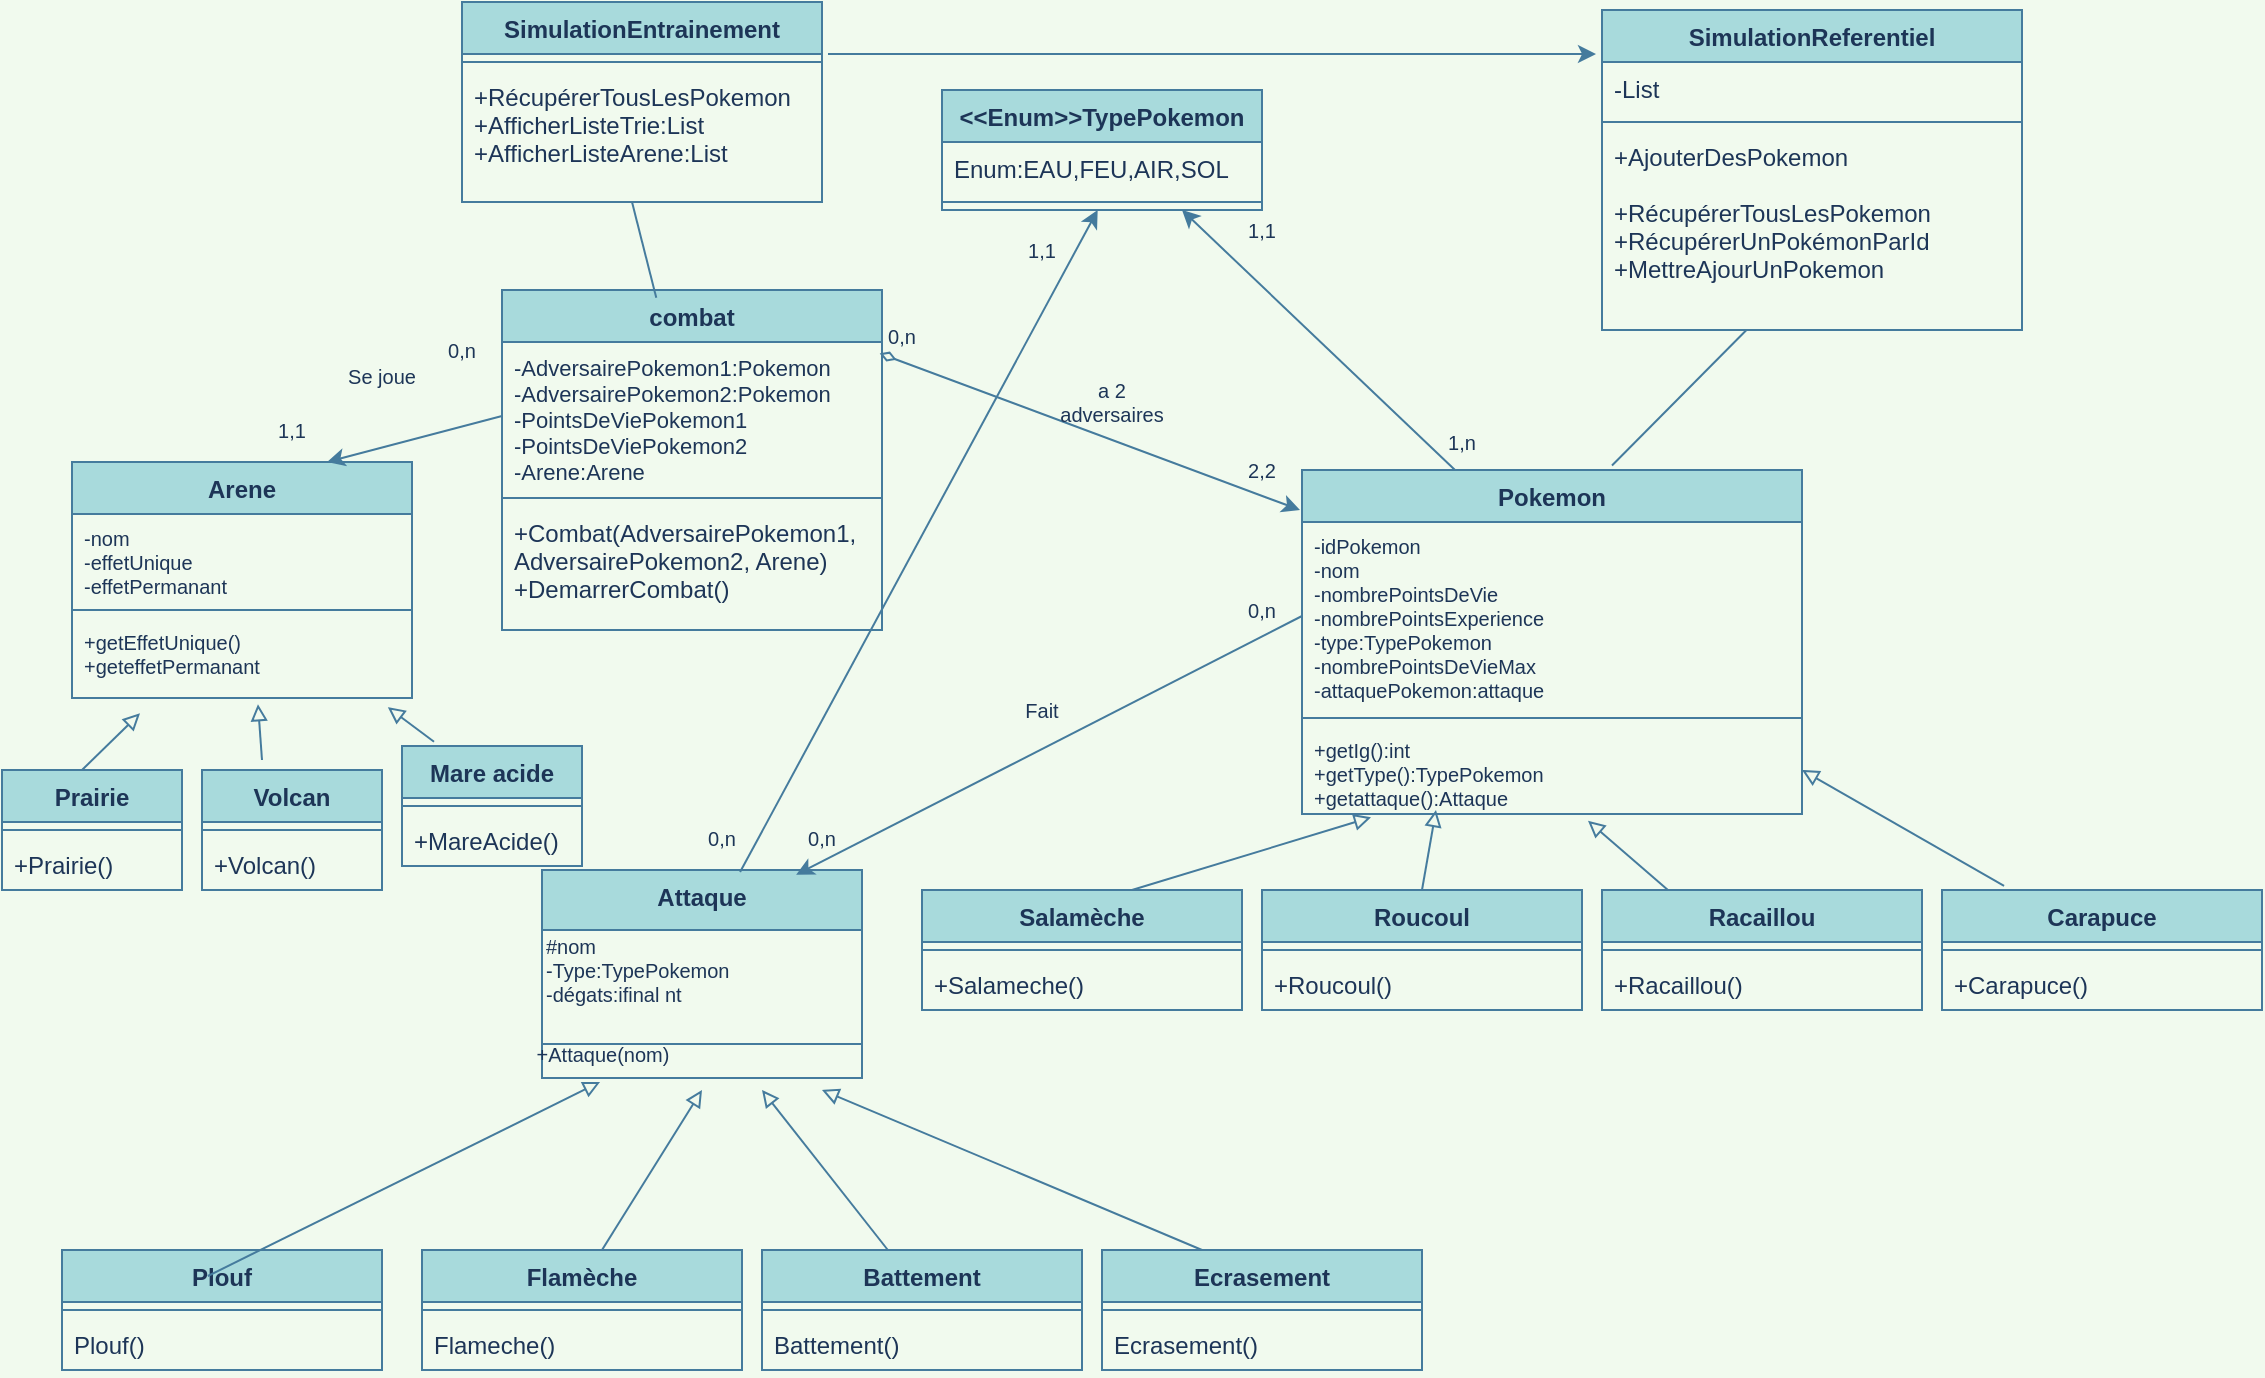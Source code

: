 <mxfile version="13.9.9" type="device"><diagram id="hLvdiAGZhTSZJwJVcHdC" name="Page-1"><mxGraphModel dx="1476" dy="627" grid="1" gridSize="10" guides="1" tooltips="1" connect="1" arrows="1" fold="1" page="1" pageScale="1" pageWidth="1169" pageHeight="827" background="#F1FAEE" math="0" shadow="0"><root><mxCell id="0"/><mxCell id="1" parent="0"/><mxCell id="R2pFN0-Jzpm4QpoAIb5i-1" value="Pokemon" style="swimlane;fontStyle=1;align=center;verticalAlign=top;childLayout=stackLayout;horizontal=1;startSize=26;horizontalStack=0;resizeParent=1;resizeParentMax=0;resizeLast=0;collapsible=1;marginBottom=0;fillColor=#A8DADC;strokeColor=#457B9D;fontColor=#1D3557;" vertex="1" parent="1"><mxGeometry x="670" y="240" width="250" height="172" as="geometry"/></mxCell><mxCell id="R2pFN0-Jzpm4QpoAIb5i-2" value="-idPokemon&#10;-nom&#10;-nombrePointsDeVie&#10;-nombrePointsExperience&#10;-type:TypePokemon&#10;-nombrePointsDeVieMax&#10;-attaquePokemon:attaque" style="text;strokeColor=none;fillColor=none;align=left;verticalAlign=top;spacingLeft=4;spacingRight=4;overflow=hidden;rotatable=0;points=[[0,0.5],[1,0.5]];portConstraint=eastwest;fontColor=#1D3557;fontSize=10;" vertex="1" parent="R2pFN0-Jzpm4QpoAIb5i-1"><mxGeometry y="26" width="250" height="94" as="geometry"/></mxCell><mxCell id="R2pFN0-Jzpm4QpoAIb5i-3" value="" style="line;strokeWidth=1;fillColor=none;align=left;verticalAlign=middle;spacingTop=-1;spacingLeft=3;spacingRight=3;rotatable=0;labelPosition=right;points=[];portConstraint=eastwest;labelBackgroundColor=#F1FAEE;strokeColor=#457B9D;fontColor=#1D3557;" vertex="1" parent="R2pFN0-Jzpm4QpoAIb5i-1"><mxGeometry y="120" width="250" height="8" as="geometry"/></mxCell><mxCell id="R2pFN0-Jzpm4QpoAIb5i-4" value="+getIg():int&#10;+getType():TypePokemon&#10;+getattaque():Attaque" style="text;strokeColor=none;fillColor=none;align=left;verticalAlign=top;spacingLeft=4;spacingRight=4;overflow=hidden;rotatable=0;points=[[0,0.5],[1,0.5]];portConstraint=eastwest;fontColor=#1D3557;fontSize=10;" vertex="1" parent="R2pFN0-Jzpm4QpoAIb5i-1"><mxGeometry y="128" width="250" height="44" as="geometry"/></mxCell><mxCell id="R2pFN0-Jzpm4QpoAIb5i-5" value="Salamèche" style="swimlane;fontStyle=1;align=center;verticalAlign=top;childLayout=stackLayout;horizontal=1;startSize=26;horizontalStack=0;resizeParent=1;resizeParentMax=0;resizeLast=0;collapsible=1;marginBottom=0;fillColor=#A8DADC;strokeColor=#457B9D;fontColor=#1D3557;" vertex="1" parent="1"><mxGeometry x="480" y="450" width="160" height="60" as="geometry"/></mxCell><mxCell id="R2pFN0-Jzpm4QpoAIb5i-7" value="" style="line;strokeWidth=1;fillColor=none;align=left;verticalAlign=middle;spacingTop=-1;spacingLeft=3;spacingRight=3;rotatable=0;labelPosition=right;points=[];portConstraint=eastwest;labelBackgroundColor=#F1FAEE;strokeColor=#457B9D;fontColor=#1D3557;" vertex="1" parent="R2pFN0-Jzpm4QpoAIb5i-5"><mxGeometry y="26" width="160" height="8" as="geometry"/></mxCell><mxCell id="R2pFN0-Jzpm4QpoAIb5i-8" value="+Salameche()" style="text;strokeColor=none;fillColor=none;align=left;verticalAlign=top;spacingLeft=4;spacingRight=4;overflow=hidden;rotatable=0;points=[[0,0.5],[1,0.5]];portConstraint=eastwest;fontColor=#1D3557;" vertex="1" parent="R2pFN0-Jzpm4QpoAIb5i-5"><mxGeometry y="34" width="160" height="26" as="geometry"/></mxCell><mxCell id="R2pFN0-Jzpm4QpoAIb5i-9" value="Roucoul" style="swimlane;fontStyle=1;align=center;verticalAlign=top;childLayout=stackLayout;horizontal=1;startSize=26;horizontalStack=0;resizeParent=1;resizeParentMax=0;resizeLast=0;collapsible=1;marginBottom=0;fillColor=#A8DADC;strokeColor=#457B9D;fontColor=#1D3557;" vertex="1" parent="1"><mxGeometry x="650" y="450" width="160" height="60" as="geometry"/></mxCell><mxCell id="R2pFN0-Jzpm4QpoAIb5i-11" value="" style="line;strokeWidth=1;fillColor=none;align=left;verticalAlign=middle;spacingTop=-1;spacingLeft=3;spacingRight=3;rotatable=0;labelPosition=right;points=[];portConstraint=eastwest;labelBackgroundColor=#F1FAEE;strokeColor=#457B9D;fontColor=#1D3557;" vertex="1" parent="R2pFN0-Jzpm4QpoAIb5i-9"><mxGeometry y="26" width="160" height="8" as="geometry"/></mxCell><mxCell id="R2pFN0-Jzpm4QpoAIb5i-12" value="+Roucoul()" style="text;strokeColor=none;fillColor=none;align=left;verticalAlign=top;spacingLeft=4;spacingRight=4;overflow=hidden;rotatable=0;points=[[0,0.5],[1,0.5]];portConstraint=eastwest;fontColor=#1D3557;" vertex="1" parent="R2pFN0-Jzpm4QpoAIb5i-9"><mxGeometry y="34" width="160" height="26" as="geometry"/></mxCell><mxCell id="R2pFN0-Jzpm4QpoAIb5i-13" value="Racaillou" style="swimlane;fontStyle=1;align=center;verticalAlign=top;childLayout=stackLayout;horizontal=1;startSize=26;horizontalStack=0;resizeParent=1;resizeParentMax=0;resizeLast=0;collapsible=1;marginBottom=0;fillColor=#A8DADC;strokeColor=#457B9D;fontColor=#1D3557;" vertex="1" parent="1"><mxGeometry x="820" y="450" width="160" height="60" as="geometry"/></mxCell><mxCell id="R2pFN0-Jzpm4QpoAIb5i-15" value="" style="line;strokeWidth=1;fillColor=none;align=left;verticalAlign=middle;spacingTop=-1;spacingLeft=3;spacingRight=3;rotatable=0;labelPosition=right;points=[];portConstraint=eastwest;labelBackgroundColor=#F1FAEE;strokeColor=#457B9D;fontColor=#1D3557;" vertex="1" parent="R2pFN0-Jzpm4QpoAIb5i-13"><mxGeometry y="26" width="160" height="8" as="geometry"/></mxCell><mxCell id="R2pFN0-Jzpm4QpoAIb5i-16" value="+Racaillou()" style="text;strokeColor=none;fillColor=none;align=left;verticalAlign=top;spacingLeft=4;spacingRight=4;overflow=hidden;rotatable=0;points=[[0,0.5],[1,0.5]];portConstraint=eastwest;fontColor=#1D3557;" vertex="1" parent="R2pFN0-Jzpm4QpoAIb5i-13"><mxGeometry y="34" width="160" height="26" as="geometry"/></mxCell><mxCell id="R2pFN0-Jzpm4QpoAIb5i-21" value="Carapuce" style="swimlane;fontStyle=1;align=center;verticalAlign=top;childLayout=stackLayout;horizontal=1;startSize=26;horizontalStack=0;resizeParent=1;resizeParentMax=0;resizeLast=0;collapsible=1;marginBottom=0;fillColor=#A8DADC;strokeColor=#457B9D;fontColor=#1D3557;" vertex="1" parent="1"><mxGeometry x="990" y="450" width="160" height="60" as="geometry"/></mxCell><mxCell id="R2pFN0-Jzpm4QpoAIb5i-23" value="" style="line;strokeWidth=1;fillColor=none;align=left;verticalAlign=middle;spacingTop=-1;spacingLeft=3;spacingRight=3;rotatable=0;labelPosition=right;points=[];portConstraint=eastwest;labelBackgroundColor=#F1FAEE;strokeColor=#457B9D;fontColor=#1D3557;" vertex="1" parent="R2pFN0-Jzpm4QpoAIb5i-21"><mxGeometry y="26" width="160" height="8" as="geometry"/></mxCell><mxCell id="R2pFN0-Jzpm4QpoAIb5i-24" value="+Carapuce()" style="text;strokeColor=none;fillColor=none;align=left;verticalAlign=top;spacingLeft=4;spacingRight=4;overflow=hidden;rotatable=0;points=[[0,0.5],[1,0.5]];portConstraint=eastwest;fontColor=#1D3557;" vertex="1" parent="R2pFN0-Jzpm4QpoAIb5i-21"><mxGeometry y="34" width="160" height="26" as="geometry"/></mxCell><mxCell id="R2pFN0-Jzpm4QpoAIb5i-25" value="" style="endArrow=block;html=1;endFill=0;entryX=0.138;entryY=1.038;entryDx=0;entryDy=0;entryPerimeter=0;labelBackgroundColor=#F1FAEE;strokeColor=#457B9D;fontColor=#1D3557;" edge="1" parent="1" target="R2pFN0-Jzpm4QpoAIb5i-4"><mxGeometry width="50" height="50" relative="1" as="geometry"><mxPoint x="585" y="450" as="sourcePoint"/><mxPoint x="635" y="400" as="targetPoint"/></mxGeometry></mxCell><mxCell id="R2pFN0-Jzpm4QpoAIb5i-26" value="" style="endArrow=block;html=1;endFill=0;exitX=0.5;exitY=0;exitDx=0;exitDy=0;labelBackgroundColor=#F1FAEE;strokeColor=#457B9D;fontColor=#1D3557;" edge="1" parent="1" source="R2pFN0-Jzpm4QpoAIb5i-9"><mxGeometry width="50" height="50" relative="1" as="geometry"><mxPoint x="730" y="440" as="sourcePoint"/><mxPoint x="737" y="410" as="targetPoint"/></mxGeometry></mxCell><mxCell id="R2pFN0-Jzpm4QpoAIb5i-27" value="" style="endArrow=block;html=1;endFill=0;entryX=0.572;entryY=1.077;entryDx=0;entryDy=0;entryPerimeter=0;exitX=0.206;exitY=0;exitDx=0;exitDy=0;exitPerimeter=0;labelBackgroundColor=#F1FAEE;strokeColor=#457B9D;fontColor=#1D3557;" edge="1" parent="1" source="R2pFN0-Jzpm4QpoAIb5i-13" target="R2pFN0-Jzpm4QpoAIb5i-4"><mxGeometry width="50" height="50" relative="1" as="geometry"><mxPoint x="790" y="438" as="sourcePoint"/><mxPoint x="797.08" y="369.998" as="targetPoint"/></mxGeometry></mxCell><mxCell id="R2pFN0-Jzpm4QpoAIb5i-28" value="" style="endArrow=block;html=1;endFill=0;entryX=1;entryY=0.5;entryDx=0;entryDy=0;exitX=0.194;exitY=-0.035;exitDx=0;exitDy=0;exitPerimeter=0;labelBackgroundColor=#F1FAEE;strokeColor=#457B9D;fontColor=#1D3557;" edge="1" parent="1" source="R2pFN0-Jzpm4QpoAIb5i-21" target="R2pFN0-Jzpm4QpoAIb5i-4"><mxGeometry width="50" height="50" relative="1" as="geometry"><mxPoint x="820" y="434" as="sourcePoint"/><mxPoint x="827.08" y="365.998" as="targetPoint"/></mxGeometry></mxCell><mxCell id="R2pFN0-Jzpm4QpoAIb5i-30" value="SimulationReferentiel" style="swimlane;fontStyle=1;align=center;verticalAlign=top;childLayout=stackLayout;horizontal=1;startSize=26;horizontalStack=0;resizeParent=1;resizeParentMax=0;resizeLast=0;collapsible=1;marginBottom=0;fillColor=#A8DADC;strokeColor=#457B9D;fontColor=#1D3557;" vertex="1" parent="1"><mxGeometry x="820" y="10" width="210" height="160" as="geometry"/></mxCell><mxCell id="R2pFN0-Jzpm4QpoAIb5i-31" value="-List" style="text;strokeColor=none;fillColor=none;align=left;verticalAlign=top;spacingLeft=4;spacingRight=4;overflow=hidden;rotatable=0;points=[[0,0.5],[1,0.5]];portConstraint=eastwest;fontColor=#1D3557;" vertex="1" parent="R2pFN0-Jzpm4QpoAIb5i-30"><mxGeometry y="26" width="210" height="26" as="geometry"/></mxCell><mxCell id="R2pFN0-Jzpm4QpoAIb5i-32" value="" style="line;strokeWidth=1;fillColor=none;align=left;verticalAlign=middle;spacingTop=-1;spacingLeft=3;spacingRight=3;rotatable=0;labelPosition=right;points=[];portConstraint=eastwest;labelBackgroundColor=#F1FAEE;strokeColor=#457B9D;fontColor=#1D3557;" vertex="1" parent="R2pFN0-Jzpm4QpoAIb5i-30"><mxGeometry y="52" width="210" height="8" as="geometry"/></mxCell><mxCell id="R2pFN0-Jzpm4QpoAIb5i-33" value="+AjouterDesPokemon&#10;&#10;+RécupérerTousLesPokemon&#10;+RécupérerUnPokémonParId&#10;+MettreAjourUnPokemon" style="text;strokeColor=none;fillColor=none;align=left;verticalAlign=top;spacingLeft=4;spacingRight=4;overflow=hidden;rotatable=0;points=[[0,0.5],[1,0.5]];portConstraint=eastwest;fontColor=#1D3557;" vertex="1" parent="R2pFN0-Jzpm4QpoAIb5i-30"><mxGeometry y="60" width="210" height="100" as="geometry"/></mxCell><mxCell id="R2pFN0-Jzpm4QpoAIb5i-34" value="" style="endArrow=none;html=1;entryX=0.344;entryY=1;entryDx=0;entryDy=0;entryPerimeter=0;labelBackgroundColor=#F1FAEE;strokeColor=#457B9D;fontColor=#1D3557;exitX=0.62;exitY=-0.013;exitDx=0;exitDy=0;exitPerimeter=0;" edge="1" parent="1" source="R2pFN0-Jzpm4QpoAIb5i-1" target="R2pFN0-Jzpm4QpoAIb5i-33"><mxGeometry width="50" height="50" relative="1" as="geometry"><mxPoint x="780" y="280" as="sourcePoint"/><mxPoint x="830" y="230" as="targetPoint"/></mxGeometry></mxCell><mxCell id="R2pFN0-Jzpm4QpoAIb5i-35" value="&lt;&lt;Enum&gt;&gt;TypePokemon" style="swimlane;fontStyle=1;align=center;verticalAlign=top;childLayout=stackLayout;horizontal=1;startSize=26;horizontalStack=0;resizeParent=1;resizeParentMax=0;resizeLast=0;collapsible=1;marginBottom=0;fillColor=#A8DADC;strokeColor=#457B9D;fontColor=#1D3557;" vertex="1" parent="1"><mxGeometry x="490" y="50" width="160" height="60" as="geometry"/></mxCell><mxCell id="R2pFN0-Jzpm4QpoAIb5i-36" value="Enum:EAU,FEU,AIR,SOL" style="text;strokeColor=none;fillColor=none;align=left;verticalAlign=top;spacingLeft=4;spacingRight=4;overflow=hidden;rotatable=0;points=[[0,0.5],[1,0.5]];portConstraint=eastwest;fontColor=#1D3557;" vertex="1" parent="R2pFN0-Jzpm4QpoAIb5i-35"><mxGeometry y="26" width="160" height="26" as="geometry"/></mxCell><mxCell id="R2pFN0-Jzpm4QpoAIb5i-37" value="" style="line;strokeWidth=1;fillColor=none;align=left;verticalAlign=middle;spacingTop=-1;spacingLeft=3;spacingRight=3;rotatable=0;labelPosition=right;points=[];portConstraint=eastwest;labelBackgroundColor=#F1FAEE;strokeColor=#457B9D;fontColor=#1D3557;" vertex="1" parent="R2pFN0-Jzpm4QpoAIb5i-35"><mxGeometry y="52" width="160" height="8" as="geometry"/></mxCell><mxCell id="R2pFN0-Jzpm4QpoAIb5i-39" value="" style="endArrow=classic;html=1;exitX=0.306;exitY=0;exitDx=0;exitDy=0;exitPerimeter=0;entryX=0.75;entryY=1;entryDx=0;entryDy=0;entryPerimeter=0;labelBackgroundColor=#F1FAEE;strokeColor=#457B9D;fontColor=#1D3557;" edge="1" parent="1" source="R2pFN0-Jzpm4QpoAIb5i-1" target="R2pFN0-Jzpm4QpoAIb5i-37"><mxGeometry width="50" height="50" relative="1" as="geometry"><mxPoint x="560" y="190" as="sourcePoint"/><mxPoint x="610" y="140" as="targetPoint"/></mxGeometry></mxCell><mxCell id="R2pFN0-Jzpm4QpoAIb5i-40" value="Attaque" style="swimlane;fontStyle=1;align=center;verticalAlign=top;childLayout=stackLayout;horizontal=1;startSize=30;horizontalStack=0;resizeParent=1;resizeParentMax=0;resizeLast=0;collapsible=1;marginBottom=0;fillColor=#A8DADC;strokeColor=#457B9D;fontColor=#1D3557;" vertex="1" parent="1"><mxGeometry x="290" y="440" width="160" height="104" as="geometry"/></mxCell><mxCell id="R2pFN0-Jzpm4QpoAIb5i-98" value="#nom&lt;br&gt;-Type:TypePokemon&lt;br&gt;-dégats:ifinal nt&amp;nbsp;" style="text;html=1;align=left;verticalAlign=middle;resizable=0;points=[];autosize=1;fontSize=10;fontColor=#1D3557;" vertex="1" parent="R2pFN0-Jzpm4QpoAIb5i-40"><mxGeometry y="30" width="160" height="40" as="geometry"/></mxCell><mxCell id="R2pFN0-Jzpm4QpoAIb5i-42" value="" style="line;strokeWidth=1;fillColor=none;align=left;verticalAlign=middle;spacingTop=-1;spacingLeft=3;spacingRight=3;rotatable=0;labelPosition=right;points=[];portConstraint=eastwest;labelBackgroundColor=#F1FAEE;strokeColor=#457B9D;fontColor=#1D3557;" vertex="1" parent="R2pFN0-Jzpm4QpoAIb5i-40"><mxGeometry y="70" width="160" height="34" as="geometry"/></mxCell><mxCell id="R2pFN0-Jzpm4QpoAIb5i-44" value="Ecrasement" style="swimlane;fontStyle=1;align=center;verticalAlign=top;childLayout=stackLayout;horizontal=1;startSize=26;horizontalStack=0;resizeParent=1;resizeParentMax=0;resizeLast=0;collapsible=1;marginBottom=0;fillColor=#A8DADC;strokeColor=#457B9D;fontColor=#1D3557;" vertex="1" parent="1"><mxGeometry x="570" y="630" width="160" height="60" as="geometry"/></mxCell><mxCell id="R2pFN0-Jzpm4QpoAIb5i-46" value="" style="line;strokeWidth=1;fillColor=none;align=left;verticalAlign=middle;spacingTop=-1;spacingLeft=3;spacingRight=3;rotatable=0;labelPosition=right;points=[];portConstraint=eastwest;labelBackgroundColor=#F1FAEE;strokeColor=#457B9D;fontColor=#1D3557;" vertex="1" parent="R2pFN0-Jzpm4QpoAIb5i-44"><mxGeometry y="26" width="160" height="8" as="geometry"/></mxCell><mxCell id="R2pFN0-Jzpm4QpoAIb5i-47" value="Ecrasement()" style="text;strokeColor=none;fillColor=none;align=left;verticalAlign=top;spacingLeft=4;spacingRight=4;overflow=hidden;rotatable=0;points=[[0,0.5],[1,0.5]];portConstraint=eastwest;fontColor=#1D3557;" vertex="1" parent="R2pFN0-Jzpm4QpoAIb5i-44"><mxGeometry y="34" width="160" height="26" as="geometry"/></mxCell><mxCell id="R2pFN0-Jzpm4QpoAIb5i-48" value="Battement" style="swimlane;fontStyle=1;align=center;verticalAlign=top;childLayout=stackLayout;horizontal=1;startSize=26;horizontalStack=0;resizeParent=1;resizeParentMax=0;resizeLast=0;collapsible=1;marginBottom=0;fillColor=#A8DADC;strokeColor=#457B9D;fontColor=#1D3557;" vertex="1" parent="1"><mxGeometry x="400" y="630" width="160" height="60" as="geometry"/></mxCell><mxCell id="R2pFN0-Jzpm4QpoAIb5i-50" value="" style="line;strokeWidth=1;fillColor=none;align=left;verticalAlign=middle;spacingTop=-1;spacingLeft=3;spacingRight=3;rotatable=0;labelPosition=right;points=[];portConstraint=eastwest;labelBackgroundColor=#F1FAEE;strokeColor=#457B9D;fontColor=#1D3557;" vertex="1" parent="R2pFN0-Jzpm4QpoAIb5i-48"><mxGeometry y="26" width="160" height="8" as="geometry"/></mxCell><mxCell id="R2pFN0-Jzpm4QpoAIb5i-51" value="Battement()" style="text;strokeColor=none;fillColor=none;align=left;verticalAlign=top;spacingLeft=4;spacingRight=4;overflow=hidden;rotatable=0;points=[[0,0.5],[1,0.5]];portConstraint=eastwest;fontColor=#1D3557;" vertex="1" parent="R2pFN0-Jzpm4QpoAIb5i-48"><mxGeometry y="34" width="160" height="26" as="geometry"/></mxCell><mxCell id="R2pFN0-Jzpm4QpoAIb5i-52" value="Flamèche" style="swimlane;fontStyle=1;align=center;verticalAlign=top;childLayout=stackLayout;horizontal=1;startSize=26;horizontalStack=0;resizeParent=1;resizeParentMax=0;resizeLast=0;collapsible=1;marginBottom=0;fillColor=#A8DADC;strokeColor=#457B9D;fontColor=#1D3557;" vertex="1" parent="1"><mxGeometry x="230" y="630" width="160" height="60" as="geometry"/></mxCell><mxCell id="R2pFN0-Jzpm4QpoAIb5i-54" value="" style="line;strokeWidth=1;fillColor=none;align=left;verticalAlign=middle;spacingTop=-1;spacingLeft=3;spacingRight=3;rotatable=0;labelPosition=right;points=[];portConstraint=eastwest;labelBackgroundColor=#F1FAEE;strokeColor=#457B9D;fontColor=#1D3557;" vertex="1" parent="R2pFN0-Jzpm4QpoAIb5i-52"><mxGeometry y="26" width="160" height="8" as="geometry"/></mxCell><mxCell id="R2pFN0-Jzpm4QpoAIb5i-55" value="Flameche()" style="text;strokeColor=none;fillColor=none;align=left;verticalAlign=top;spacingLeft=4;spacingRight=4;overflow=hidden;rotatable=0;points=[[0,0.5],[1,0.5]];portConstraint=eastwest;fontColor=#1D3557;" vertex="1" parent="R2pFN0-Jzpm4QpoAIb5i-52"><mxGeometry y="34" width="160" height="26" as="geometry"/></mxCell><mxCell id="R2pFN0-Jzpm4QpoAIb5i-56" value="Plouf" style="swimlane;fontStyle=1;align=center;verticalAlign=top;childLayout=stackLayout;horizontal=1;startSize=26;horizontalStack=0;resizeParent=1;resizeParentMax=0;resizeLast=0;collapsible=1;marginBottom=0;fillColor=#A8DADC;strokeColor=#457B9D;fontColor=#1D3557;" vertex="1" parent="1"><mxGeometry x="50" y="630" width="160" height="60" as="geometry"/></mxCell><mxCell id="R2pFN0-Jzpm4QpoAIb5i-58" value="" style="line;strokeWidth=1;fillColor=none;align=left;verticalAlign=middle;spacingTop=-1;spacingLeft=3;spacingRight=3;rotatable=0;labelPosition=right;points=[];portConstraint=eastwest;labelBackgroundColor=#F1FAEE;strokeColor=#457B9D;fontColor=#1D3557;" vertex="1" parent="R2pFN0-Jzpm4QpoAIb5i-56"><mxGeometry y="26" width="160" height="8" as="geometry"/></mxCell><mxCell id="R2pFN0-Jzpm4QpoAIb5i-59" value="Plouf()" style="text;strokeColor=none;fillColor=none;align=left;verticalAlign=top;spacingLeft=4;spacingRight=4;overflow=hidden;rotatable=0;points=[[0,0.5],[1,0.5]];portConstraint=eastwest;fontColor=#1D3557;" vertex="1" parent="R2pFN0-Jzpm4QpoAIb5i-56"><mxGeometry y="34" width="160" height="26" as="geometry"/></mxCell><mxCell id="R2pFN0-Jzpm4QpoAIb5i-60" value="" style="endArrow=block;html=1;endFill=0;entryX=0.488;entryY=1.2;entryDx=0;entryDy=0;entryPerimeter=0;labelBackgroundColor=#F1FAEE;strokeColor=#457B9D;fontColor=#1D3557;" edge="1" parent="1" target="R2pFN0-Jzpm4QpoAIb5i-114"><mxGeometry width="50" height="50" relative="1" as="geometry"><mxPoint x="122.92" y="643.01" as="sourcePoint"/><mxPoint x="306.96" y="556.31" as="targetPoint"/></mxGeometry></mxCell><mxCell id="R2pFN0-Jzpm4QpoAIb5i-61" value="" style="endArrow=block;html=1;endFill=0;labelBackgroundColor=#F1FAEE;strokeColor=#457B9D;fontColor=#1D3557;" edge="1" parent="1"><mxGeometry width="50" height="50" relative="1" as="geometry"><mxPoint x="320" y="630" as="sourcePoint"/><mxPoint x="370" y="550" as="targetPoint"/></mxGeometry></mxCell><mxCell id="R2pFN0-Jzpm4QpoAIb5i-62" value="" style="endArrow=block;html=1;endFill=0;labelBackgroundColor=#F1FAEE;strokeColor=#457B9D;fontColor=#1D3557;" edge="1" parent="1"><mxGeometry width="50" height="50" relative="1" as="geometry"><mxPoint x="462.92" y="630" as="sourcePoint"/><mxPoint x="400" y="550" as="targetPoint"/></mxGeometry></mxCell><mxCell id="R2pFN0-Jzpm4QpoAIb5i-63" value="" style="endArrow=block;html=1;endFill=0;labelBackgroundColor=#F1FAEE;strokeColor=#457B9D;fontColor=#1D3557;" edge="1" parent="1"><mxGeometry width="50" height="50" relative="1" as="geometry"><mxPoint x="620" y="630" as="sourcePoint"/><mxPoint x="430" y="550" as="targetPoint"/></mxGeometry></mxCell><mxCell id="R2pFN0-Jzpm4QpoAIb5i-64" value="" style="endArrow=classic;html=1;labelBackgroundColor=#F1FAEE;strokeColor=#457B9D;fontColor=#1D3557;exitX=0.619;exitY=0.01;exitDx=0;exitDy=0;exitPerimeter=0;" edge="1" parent="1" source="R2pFN0-Jzpm4QpoAIb5i-40" target="R2pFN0-Jzpm4QpoAIb5i-37"><mxGeometry width="50" height="50" relative="1" as="geometry"><mxPoint x="390" y="450" as="sourcePoint"/><mxPoint x="440" y="400" as="targetPoint"/></mxGeometry></mxCell><mxCell id="R2pFN0-Jzpm4QpoAIb5i-65" value="" style="endArrow=classic;html=1;exitX=0;exitY=0.5;exitDx=0;exitDy=0;entryX=0.794;entryY=0.023;entryDx=0;entryDy=0;entryPerimeter=0;labelBackgroundColor=#F1FAEE;strokeColor=#457B9D;fontColor=#1D3557;" edge="1" parent="1" source="R2pFN0-Jzpm4QpoAIb5i-2" target="R2pFN0-Jzpm4QpoAIb5i-40"><mxGeometry width="50" height="50" relative="1" as="geometry"><mxPoint x="550" y="366" as="sourcePoint"/><mxPoint x="600" y="316" as="targetPoint"/></mxGeometry></mxCell><mxCell id="R2pFN0-Jzpm4QpoAIb5i-66" value="SimulationEntrainement" style="swimlane;fontStyle=1;align=center;verticalAlign=top;childLayout=stackLayout;horizontal=1;startSize=26;horizontalStack=0;resizeParent=1;resizeParentMax=0;resizeLast=0;collapsible=1;marginBottom=0;fillColor=#A8DADC;strokeColor=#457B9D;fontColor=#1D3557;" vertex="1" parent="1"><mxGeometry x="250" y="6" width="180" height="100" as="geometry"/></mxCell><mxCell id="R2pFN0-Jzpm4QpoAIb5i-68" value="" style="line;strokeWidth=1;fillColor=none;align=left;verticalAlign=middle;spacingTop=-1;spacingLeft=3;spacingRight=3;rotatable=0;labelPosition=right;points=[];portConstraint=eastwest;labelBackgroundColor=#F1FAEE;strokeColor=#457B9D;fontColor=#1D3557;" vertex="1" parent="R2pFN0-Jzpm4QpoAIb5i-66"><mxGeometry y="26" width="180" height="8" as="geometry"/></mxCell><mxCell id="R2pFN0-Jzpm4QpoAIb5i-69" value="+RécupérerTousLesPokemon&#10;+AfficherListeTrie:List&#10;+AfficherListeArene:List" style="text;strokeColor=none;fillColor=none;align=left;verticalAlign=top;spacingLeft=4;spacingRight=4;overflow=hidden;rotatable=0;points=[[0,0.5],[1,0.5]];portConstraint=eastwest;fontColor=#1D3557;" vertex="1" parent="R2pFN0-Jzpm4QpoAIb5i-66"><mxGeometry y="34" width="180" height="66" as="geometry"/></mxCell><mxCell id="R2pFN0-Jzpm4QpoAIb5i-70" value="" style="endArrow=classic;html=1;labelBackgroundColor=#F1FAEE;strokeColor=#457B9D;fontColor=#1D3557;" edge="1" parent="1"><mxGeometry width="50" height="50" relative="1" as="geometry"><mxPoint x="433" y="32" as="sourcePoint"/><mxPoint x="817" y="32" as="targetPoint"/></mxGeometry></mxCell><mxCell id="R2pFN0-Jzpm4QpoAIb5i-72" value="combat" style="swimlane;fontStyle=1;align=center;verticalAlign=top;childLayout=stackLayout;horizontal=1;startSize=26;horizontalStack=0;resizeParent=1;resizeParentMax=0;resizeLast=0;collapsible=1;marginBottom=0;fillColor=#A8DADC;strokeColor=#457B9D;fontColor=#1D3557;" vertex="1" parent="1"><mxGeometry x="270" y="150" width="190" height="170" as="geometry"/></mxCell><mxCell id="R2pFN0-Jzpm4QpoAIb5i-73" value="-AdversairePokemon1:Pokemon&#10;-AdversairePokemon2:Pokemon&#10;-PointsDeViePokemon1&#10;-PointsDeViePokemon2&#10;-Arene:Arene" style="text;strokeColor=none;fillColor=none;align=left;verticalAlign=top;spacingLeft=4;spacingRight=4;overflow=hidden;rotatable=0;points=[[0,0.5],[1,0.5]];portConstraint=eastwest;fontColor=#1D3557;fontSize=11;" vertex="1" parent="R2pFN0-Jzpm4QpoAIb5i-72"><mxGeometry y="26" width="190" height="74" as="geometry"/></mxCell><mxCell id="R2pFN0-Jzpm4QpoAIb5i-74" value="" style="line;strokeWidth=1;fillColor=none;align=left;verticalAlign=middle;spacingTop=-1;spacingLeft=3;spacingRight=3;rotatable=0;labelPosition=right;points=[];portConstraint=eastwest;labelBackgroundColor=#F1FAEE;strokeColor=#457B9D;fontColor=#1D3557;" vertex="1" parent="R2pFN0-Jzpm4QpoAIb5i-72"><mxGeometry y="100" width="190" height="8" as="geometry"/></mxCell><mxCell id="R2pFN0-Jzpm4QpoAIb5i-75" value="+Combat(AdversairePokemon1,&#10;AdversairePokemon2, Arene)&#10;+DemarrerCombat()" style="text;strokeColor=none;fillColor=none;align=left;verticalAlign=top;spacingLeft=4;spacingRight=4;overflow=hidden;rotatable=0;points=[[0,0.5],[1,0.5]];portConstraint=eastwest;fontColor=#1D3557;" vertex="1" parent="R2pFN0-Jzpm4QpoAIb5i-72"><mxGeometry y="108" width="190" height="62" as="geometry"/></mxCell><mxCell id="R2pFN0-Jzpm4QpoAIb5i-76" value="" style="endArrow=classic;html=1;exitX=0.994;exitY=0.077;exitDx=0;exitDy=0;fillColor=#A8DADC;strokeColor=#457B9D;labelBackgroundColor=#F1FAEE;fontColor=#1D3557;exitPerimeter=0;endFill=1;startArrow=diamondThin;startFill=0;" edge="1" parent="1" source="R2pFN0-Jzpm4QpoAIb5i-73"><mxGeometry width="50" height="50" relative="1" as="geometry"><mxPoint x="380" y="250" as="sourcePoint"/><mxPoint x="669" y="260" as="targetPoint"/></mxGeometry></mxCell><mxCell id="R2pFN0-Jzpm4QpoAIb5i-77" value="Arene" style="swimlane;fontStyle=1;align=center;verticalAlign=top;childLayout=stackLayout;horizontal=1;startSize=26;horizontalStack=0;resizeParent=1;resizeParentMax=0;resizeLast=0;collapsible=1;marginBottom=0;fillColor=#A8DADC;strokeColor=#457B9D;fontColor=#1D3557;" vertex="1" parent="1"><mxGeometry x="55" y="236" width="170" height="118" as="geometry"/></mxCell><mxCell id="R2pFN0-Jzpm4QpoAIb5i-78" value="-nom&#10;-effetUnique&#10;-effetPermanant" style="text;strokeColor=none;fillColor=none;align=left;verticalAlign=top;spacingLeft=4;spacingRight=4;overflow=hidden;rotatable=0;points=[[0,0.5],[1,0.5]];portConstraint=eastwest;fontColor=#1D3557;fontSize=10;" vertex="1" parent="R2pFN0-Jzpm4QpoAIb5i-77"><mxGeometry y="26" width="170" height="44" as="geometry"/></mxCell><mxCell id="R2pFN0-Jzpm4QpoAIb5i-79" value="" style="line;strokeWidth=1;fillColor=none;align=left;verticalAlign=middle;spacingTop=-1;spacingLeft=3;spacingRight=3;rotatable=0;labelPosition=right;points=[];portConstraint=eastwest;labelBackgroundColor=#F1FAEE;strokeColor=#457B9D;fontColor=#1D3557;" vertex="1" parent="R2pFN0-Jzpm4QpoAIb5i-77"><mxGeometry y="70" width="170" height="8" as="geometry"/></mxCell><mxCell id="R2pFN0-Jzpm4QpoAIb5i-94" value="" style="endArrow=block;html=1;endFill=0;entryX=0.2;entryY=1.192;entryDx=0;entryDy=0;entryPerimeter=0;labelBackgroundColor=#F1FAEE;strokeColor=#457B9D;fontColor=#1D3557;" edge="1" parent="R2pFN0-Jzpm4QpoAIb5i-77" target="R2pFN0-Jzpm4QpoAIb5i-80"><mxGeometry width="50" height="50" relative="1" as="geometry"><mxPoint x="5" y="154" as="sourcePoint"/><mxPoint x="50.113" y="34" as="targetPoint"/></mxGeometry></mxCell><mxCell id="R2pFN0-Jzpm4QpoAIb5i-80" value="+getEffetUnique()&#10;+geteffetPermanant" style="text;strokeColor=none;fillColor=none;align=left;verticalAlign=top;spacingLeft=4;spacingRight=4;overflow=hidden;rotatable=0;points=[[0,0.5],[1,0.5]];portConstraint=eastwest;fontColor=#1D3557;fontSize=10;" vertex="1" parent="R2pFN0-Jzpm4QpoAIb5i-77"><mxGeometry y="78" width="170" height="40" as="geometry"/></mxCell><mxCell id="R2pFN0-Jzpm4QpoAIb5i-82" value="Prairie" style="swimlane;fontStyle=1;align=center;verticalAlign=top;childLayout=stackLayout;horizontal=1;startSize=26;horizontalStack=0;resizeParent=1;resizeParentMax=0;resizeLast=0;collapsible=1;marginBottom=0;fillColor=#A8DADC;strokeColor=#457B9D;fontColor=#1D3557;" vertex="1" parent="1"><mxGeometry x="20" y="390" width="90" height="60" as="geometry"/></mxCell><mxCell id="R2pFN0-Jzpm4QpoAIb5i-84" value="" style="line;strokeWidth=1;fillColor=none;align=left;verticalAlign=middle;spacingTop=-1;spacingLeft=3;spacingRight=3;rotatable=0;labelPosition=right;points=[];portConstraint=eastwest;labelBackgroundColor=#F1FAEE;strokeColor=#457B9D;fontColor=#1D3557;" vertex="1" parent="R2pFN0-Jzpm4QpoAIb5i-82"><mxGeometry y="26" width="90" height="8" as="geometry"/></mxCell><mxCell id="R2pFN0-Jzpm4QpoAIb5i-85" value="+Prairie()" style="text;strokeColor=none;fillColor=none;align=left;verticalAlign=top;spacingLeft=4;spacingRight=4;overflow=hidden;rotatable=0;points=[[0,0.5],[1,0.5]];portConstraint=eastwest;fontColor=#1D3557;" vertex="1" parent="R2pFN0-Jzpm4QpoAIb5i-82"><mxGeometry y="34" width="90" height="26" as="geometry"/></mxCell><mxCell id="R2pFN0-Jzpm4QpoAIb5i-86" value="Volcan" style="swimlane;fontStyle=1;align=center;verticalAlign=top;childLayout=stackLayout;horizontal=1;startSize=26;horizontalStack=0;resizeParent=1;resizeParentMax=0;resizeLast=0;collapsible=1;marginBottom=0;fillColor=#A8DADC;strokeColor=#457B9D;fontColor=#1D3557;" vertex="1" parent="1"><mxGeometry x="120" y="390" width="90" height="60" as="geometry"/></mxCell><mxCell id="R2pFN0-Jzpm4QpoAIb5i-88" value="" style="line;strokeWidth=1;fillColor=none;align=left;verticalAlign=middle;spacingTop=-1;spacingLeft=3;spacingRight=3;rotatable=0;labelPosition=right;points=[];portConstraint=eastwest;labelBackgroundColor=#F1FAEE;strokeColor=#457B9D;fontColor=#1D3557;" vertex="1" parent="R2pFN0-Jzpm4QpoAIb5i-86"><mxGeometry y="26" width="90" height="8" as="geometry"/></mxCell><mxCell id="R2pFN0-Jzpm4QpoAIb5i-89" value="+Volcan()" style="text;strokeColor=none;fillColor=none;align=left;verticalAlign=top;spacingLeft=4;spacingRight=4;overflow=hidden;rotatable=0;points=[[0,0.5],[1,0.5]];portConstraint=eastwest;fontColor=#1D3557;" vertex="1" parent="R2pFN0-Jzpm4QpoAIb5i-86"><mxGeometry y="34" width="90" height="26" as="geometry"/></mxCell><mxCell id="R2pFN0-Jzpm4QpoAIb5i-90" value="Mare acide" style="swimlane;fontStyle=1;align=center;verticalAlign=top;childLayout=stackLayout;horizontal=1;startSize=26;horizontalStack=0;resizeParent=1;resizeParentMax=0;resizeLast=0;collapsible=1;marginBottom=0;fillColor=#A8DADC;strokeColor=#457B9D;fontColor=#1D3557;" vertex="1" parent="1"><mxGeometry x="220" y="378" width="90" height="60" as="geometry"/></mxCell><mxCell id="R2pFN0-Jzpm4QpoAIb5i-92" value="" style="line;strokeWidth=1;fillColor=none;align=left;verticalAlign=middle;spacingTop=-1;spacingLeft=3;spacingRight=3;rotatable=0;labelPosition=right;points=[];portConstraint=eastwest;labelBackgroundColor=#F1FAEE;strokeColor=#457B9D;fontColor=#1D3557;" vertex="1" parent="R2pFN0-Jzpm4QpoAIb5i-90"><mxGeometry y="26" width="90" height="8" as="geometry"/></mxCell><mxCell id="R2pFN0-Jzpm4QpoAIb5i-93" value="+MareAcide()" style="text;strokeColor=none;fillColor=none;align=left;verticalAlign=top;spacingLeft=4;spacingRight=4;overflow=hidden;rotatable=0;points=[[0,0.5],[1,0.5]];portConstraint=eastwest;fontColor=#1D3557;" vertex="1" parent="R2pFN0-Jzpm4QpoAIb5i-90"><mxGeometry y="34" width="90" height="26" as="geometry"/></mxCell><mxCell id="R2pFN0-Jzpm4QpoAIb5i-95" value="" style="endArrow=block;html=1;endFill=0;entryX=0.547;entryY=1.077;entryDx=0;entryDy=0;entryPerimeter=0;labelBackgroundColor=#F1FAEE;strokeColor=#457B9D;fontColor=#1D3557;" edge="1" parent="1" target="R2pFN0-Jzpm4QpoAIb5i-80"><mxGeometry width="50" height="50" relative="1" as="geometry"><mxPoint x="150" y="385" as="sourcePoint"/><mxPoint x="143.5" y="322.002" as="targetPoint"/></mxGeometry></mxCell><mxCell id="R2pFN0-Jzpm4QpoAIb5i-96" value="" style="endArrow=block;html=1;endFill=0;entryX=0.929;entryY=1.115;entryDx=0;entryDy=0;entryPerimeter=0;exitX=0.178;exitY=-0.035;exitDx=0;exitDy=0;exitPerimeter=0;labelBackgroundColor=#F1FAEE;strokeColor=#457B9D;fontColor=#1D3557;" edge="1" parent="1" source="R2pFN0-Jzpm4QpoAIb5i-90" target="R2pFN0-Jzpm4QpoAIb5i-80"><mxGeometry width="50" height="50" relative="1" as="geometry"><mxPoint x="210" y="385" as="sourcePoint"/><mxPoint x="203.5" y="322.002" as="targetPoint"/></mxGeometry></mxCell><mxCell id="R2pFN0-Jzpm4QpoAIb5i-97" value="" style="endArrow=classic;html=1;exitX=0;exitY=0.5;exitDx=0;exitDy=0;entryX=0.75;entryY=0;entryDx=0;entryDy=0;labelBackgroundColor=#F1FAEE;strokeColor=#457B9D;fontColor=#1D3557;" edge="1" parent="1" source="R2pFN0-Jzpm4QpoAIb5i-73" target="R2pFN0-Jzpm4QpoAIb5i-77"><mxGeometry width="50" height="50" relative="1" as="geometry"><mxPoint x="105" y="190" as="sourcePoint"/><mxPoint x="155" y="140" as="targetPoint"/></mxGeometry></mxCell><mxCell id="R2pFN0-Jzpm4QpoAIb5i-99" value="" style="endArrow=none;html=1;strokeColor=#457B9D;fillColor=#A8DADC;fontSize=10;fontColor=#1D3557;exitX=0.406;exitY=0.023;exitDx=0;exitDy=0;exitPerimeter=0;" edge="1" parent="1" source="R2pFN0-Jzpm4QpoAIb5i-72"><mxGeometry width="50" height="50" relative="1" as="geometry"><mxPoint x="285" y="156" as="sourcePoint"/><mxPoint x="335" y="106" as="targetPoint"/></mxGeometry></mxCell><mxCell id="R2pFN0-Jzpm4QpoAIb5i-101" value="1,1" style="text;html=1;strokeColor=none;fillColor=none;align=center;verticalAlign=middle;whiteSpace=wrap;rounded=0;sketch=0;fontSize=10;fontColor=#1D3557;" vertex="1" parent="1"><mxGeometry x="630" y="110" width="40" height="20" as="geometry"/></mxCell><mxCell id="R2pFN0-Jzpm4QpoAIb5i-102" value="1,n" style="text;html=1;strokeColor=none;fillColor=none;align=center;verticalAlign=middle;whiteSpace=wrap;rounded=0;sketch=0;fontSize=10;fontColor=#1D3557;" vertex="1" parent="1"><mxGeometry x="730" y="216" width="40" height="20" as="geometry"/></mxCell><mxCell id="R2pFN0-Jzpm4QpoAIb5i-103" value="Fait" style="text;html=1;strokeColor=none;fillColor=none;align=center;verticalAlign=middle;whiteSpace=wrap;rounded=0;sketch=0;fontSize=10;fontColor=#1D3557;" vertex="1" parent="1"><mxGeometry x="520" y="350" width="40" height="20" as="geometry"/></mxCell><mxCell id="R2pFN0-Jzpm4QpoAIb5i-104" value="0,n" style="text;html=1;strokeColor=none;fillColor=none;align=center;verticalAlign=middle;whiteSpace=wrap;rounded=0;sketch=0;fontSize=10;fontColor=#1D3557;" vertex="1" parent="1"><mxGeometry x="410" y="414" width="40" height="20" as="geometry"/></mxCell><mxCell id="R2pFN0-Jzpm4QpoAIb5i-105" value="0,n" style="text;html=1;strokeColor=none;fillColor=none;align=center;verticalAlign=middle;whiteSpace=wrap;rounded=0;sketch=0;fontSize=10;fontColor=#1D3557;" vertex="1" parent="1"><mxGeometry x="630" y="300" width="40" height="20" as="geometry"/></mxCell><mxCell id="R2pFN0-Jzpm4QpoAIb5i-106" value="Se joue" style="text;html=1;strokeColor=none;fillColor=none;align=center;verticalAlign=middle;whiteSpace=wrap;rounded=0;sketch=0;fontSize=10;fontColor=#1D3557;" vertex="1" parent="1"><mxGeometry x="190" y="183" width="40" height="20" as="geometry"/></mxCell><mxCell id="R2pFN0-Jzpm4QpoAIb5i-107" value="1,1" style="text;html=1;strokeColor=none;fillColor=none;align=center;verticalAlign=middle;whiteSpace=wrap;rounded=0;sketch=0;fontSize=10;fontColor=#1D3557;" vertex="1" parent="1"><mxGeometry x="145" y="210" width="40" height="20" as="geometry"/></mxCell><mxCell id="R2pFN0-Jzpm4QpoAIb5i-108" value="0,n" style="text;html=1;strokeColor=none;fillColor=none;align=center;verticalAlign=middle;whiteSpace=wrap;rounded=0;sketch=0;fontSize=10;fontColor=#1D3557;" vertex="1" parent="1"><mxGeometry x="230" y="170" width="40" height="20" as="geometry"/></mxCell><mxCell id="R2pFN0-Jzpm4QpoAIb5i-109" value="a 2 adversaires" style="text;html=1;strokeColor=none;fillColor=none;align=center;verticalAlign=middle;whiteSpace=wrap;rounded=0;sketch=0;fontSize=10;fontColor=#1D3557;" vertex="1" parent="1"><mxGeometry x="540" y="196" width="70" height="20" as="geometry"/></mxCell><mxCell id="R2pFN0-Jzpm4QpoAIb5i-110" value="2,2" style="text;html=1;strokeColor=none;fillColor=none;align=center;verticalAlign=middle;whiteSpace=wrap;rounded=0;sketch=0;fontSize=10;fontColor=#1D3557;" vertex="1" parent="1"><mxGeometry x="630" y="230" width="40" height="20" as="geometry"/></mxCell><mxCell id="R2pFN0-Jzpm4QpoAIb5i-111" value="0,n" style="text;html=1;strokeColor=none;fillColor=none;align=center;verticalAlign=middle;whiteSpace=wrap;rounded=0;sketch=0;fontSize=10;fontColor=#1D3557;" vertex="1" parent="1"><mxGeometry x="450" y="163" width="40" height="20" as="geometry"/></mxCell><mxCell id="R2pFN0-Jzpm4QpoAIb5i-112" value="1,1" style="text;html=1;strokeColor=none;fillColor=none;align=center;verticalAlign=middle;whiteSpace=wrap;rounded=0;sketch=0;fontSize=10;fontColor=#1D3557;" vertex="1" parent="1"><mxGeometry x="520" y="120" width="40" height="20" as="geometry"/></mxCell><mxCell id="R2pFN0-Jzpm4QpoAIb5i-113" value="0,n" style="text;html=1;strokeColor=none;fillColor=none;align=center;verticalAlign=middle;whiteSpace=wrap;rounded=0;sketch=0;fontSize=10;fontColor=#1D3557;" vertex="1" parent="1"><mxGeometry x="360" y="414" width="40" height="20" as="geometry"/></mxCell><mxCell id="R2pFN0-Jzpm4QpoAIb5i-114" value="+Attaque(nom)" style="text;html=1;align=center;verticalAlign=middle;resizable=0;points=[];autosize=1;fontSize=10;fontColor=#1D3557;" vertex="1" parent="1"><mxGeometry x="280" y="522" width="80" height="20" as="geometry"/></mxCell></root></mxGraphModel></diagram></mxfile>